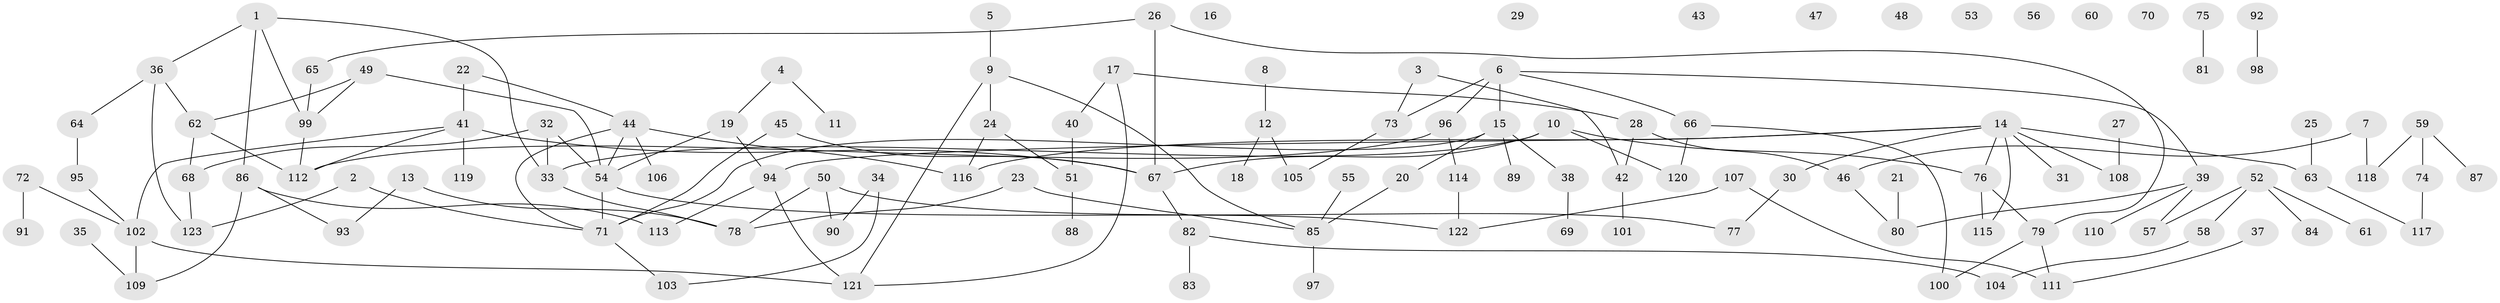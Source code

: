 // coarse degree distribution, {8: 0.0136986301369863, 2: 0.2191780821917808, 3: 0.136986301369863, 1: 0.2602739726027397, 6: 0.0136986301369863, 4: 0.1232876712328767, 12: 0.0136986301369863, 5: 0.0684931506849315, 0: 0.1232876712328767, 9: 0.0136986301369863, 11: 0.0136986301369863}
// Generated by graph-tools (version 1.1) at 2025/16/03/04/25 18:16:30]
// undirected, 123 vertices, 146 edges
graph export_dot {
graph [start="1"]
  node [color=gray90,style=filled];
  1;
  2;
  3;
  4;
  5;
  6;
  7;
  8;
  9;
  10;
  11;
  12;
  13;
  14;
  15;
  16;
  17;
  18;
  19;
  20;
  21;
  22;
  23;
  24;
  25;
  26;
  27;
  28;
  29;
  30;
  31;
  32;
  33;
  34;
  35;
  36;
  37;
  38;
  39;
  40;
  41;
  42;
  43;
  44;
  45;
  46;
  47;
  48;
  49;
  50;
  51;
  52;
  53;
  54;
  55;
  56;
  57;
  58;
  59;
  60;
  61;
  62;
  63;
  64;
  65;
  66;
  67;
  68;
  69;
  70;
  71;
  72;
  73;
  74;
  75;
  76;
  77;
  78;
  79;
  80;
  81;
  82;
  83;
  84;
  85;
  86;
  87;
  88;
  89;
  90;
  91;
  92;
  93;
  94;
  95;
  96;
  97;
  98;
  99;
  100;
  101;
  102;
  103;
  104;
  105;
  106;
  107;
  108;
  109;
  110;
  111;
  112;
  113;
  114;
  115;
  116;
  117;
  118;
  119;
  120;
  121;
  122;
  123;
  1 -- 33;
  1 -- 36;
  1 -- 86;
  1 -- 99;
  2 -- 71;
  2 -- 123;
  3 -- 42;
  3 -- 73;
  4 -- 11;
  4 -- 19;
  5 -- 9;
  6 -- 15;
  6 -- 39;
  6 -- 66;
  6 -- 73;
  6 -- 96;
  7 -- 46;
  7 -- 118;
  8 -- 12;
  9 -- 24;
  9 -- 85;
  9 -- 121;
  10 -- 33;
  10 -- 67;
  10 -- 76;
  10 -- 120;
  12 -- 18;
  12 -- 105;
  13 -- 78;
  13 -- 93;
  14 -- 30;
  14 -- 31;
  14 -- 63;
  14 -- 76;
  14 -- 94;
  14 -- 108;
  14 -- 115;
  14 -- 116;
  15 -- 20;
  15 -- 38;
  15 -- 71;
  15 -- 89;
  17 -- 28;
  17 -- 40;
  17 -- 121;
  19 -- 54;
  19 -- 94;
  20 -- 85;
  21 -- 80;
  22 -- 41;
  22 -- 44;
  23 -- 78;
  23 -- 85;
  24 -- 51;
  24 -- 116;
  25 -- 63;
  26 -- 65;
  26 -- 67;
  26 -- 79;
  27 -- 108;
  28 -- 42;
  28 -- 46;
  30 -- 77;
  32 -- 33;
  32 -- 54;
  32 -- 68;
  33 -- 78;
  34 -- 90;
  34 -- 103;
  35 -- 109;
  36 -- 62;
  36 -- 64;
  36 -- 123;
  37 -- 111;
  38 -- 69;
  39 -- 57;
  39 -- 80;
  39 -- 110;
  40 -- 51;
  41 -- 67;
  41 -- 102;
  41 -- 112;
  41 -- 119;
  42 -- 101;
  44 -- 54;
  44 -- 71;
  44 -- 106;
  44 -- 116;
  45 -- 67;
  45 -- 71;
  46 -- 80;
  49 -- 54;
  49 -- 62;
  49 -- 99;
  50 -- 77;
  50 -- 78;
  50 -- 90;
  51 -- 88;
  52 -- 57;
  52 -- 58;
  52 -- 61;
  52 -- 84;
  54 -- 71;
  54 -- 122;
  55 -- 85;
  58 -- 104;
  59 -- 74;
  59 -- 87;
  59 -- 118;
  62 -- 68;
  62 -- 112;
  63 -- 117;
  64 -- 95;
  65 -- 99;
  66 -- 100;
  66 -- 120;
  67 -- 82;
  68 -- 123;
  71 -- 103;
  72 -- 91;
  72 -- 102;
  73 -- 105;
  74 -- 117;
  75 -- 81;
  76 -- 79;
  76 -- 115;
  79 -- 100;
  79 -- 111;
  82 -- 83;
  82 -- 104;
  85 -- 97;
  86 -- 93;
  86 -- 109;
  86 -- 113;
  92 -- 98;
  94 -- 113;
  94 -- 121;
  95 -- 102;
  96 -- 112;
  96 -- 114;
  99 -- 112;
  102 -- 109;
  102 -- 121;
  107 -- 111;
  107 -- 122;
  114 -- 122;
}
